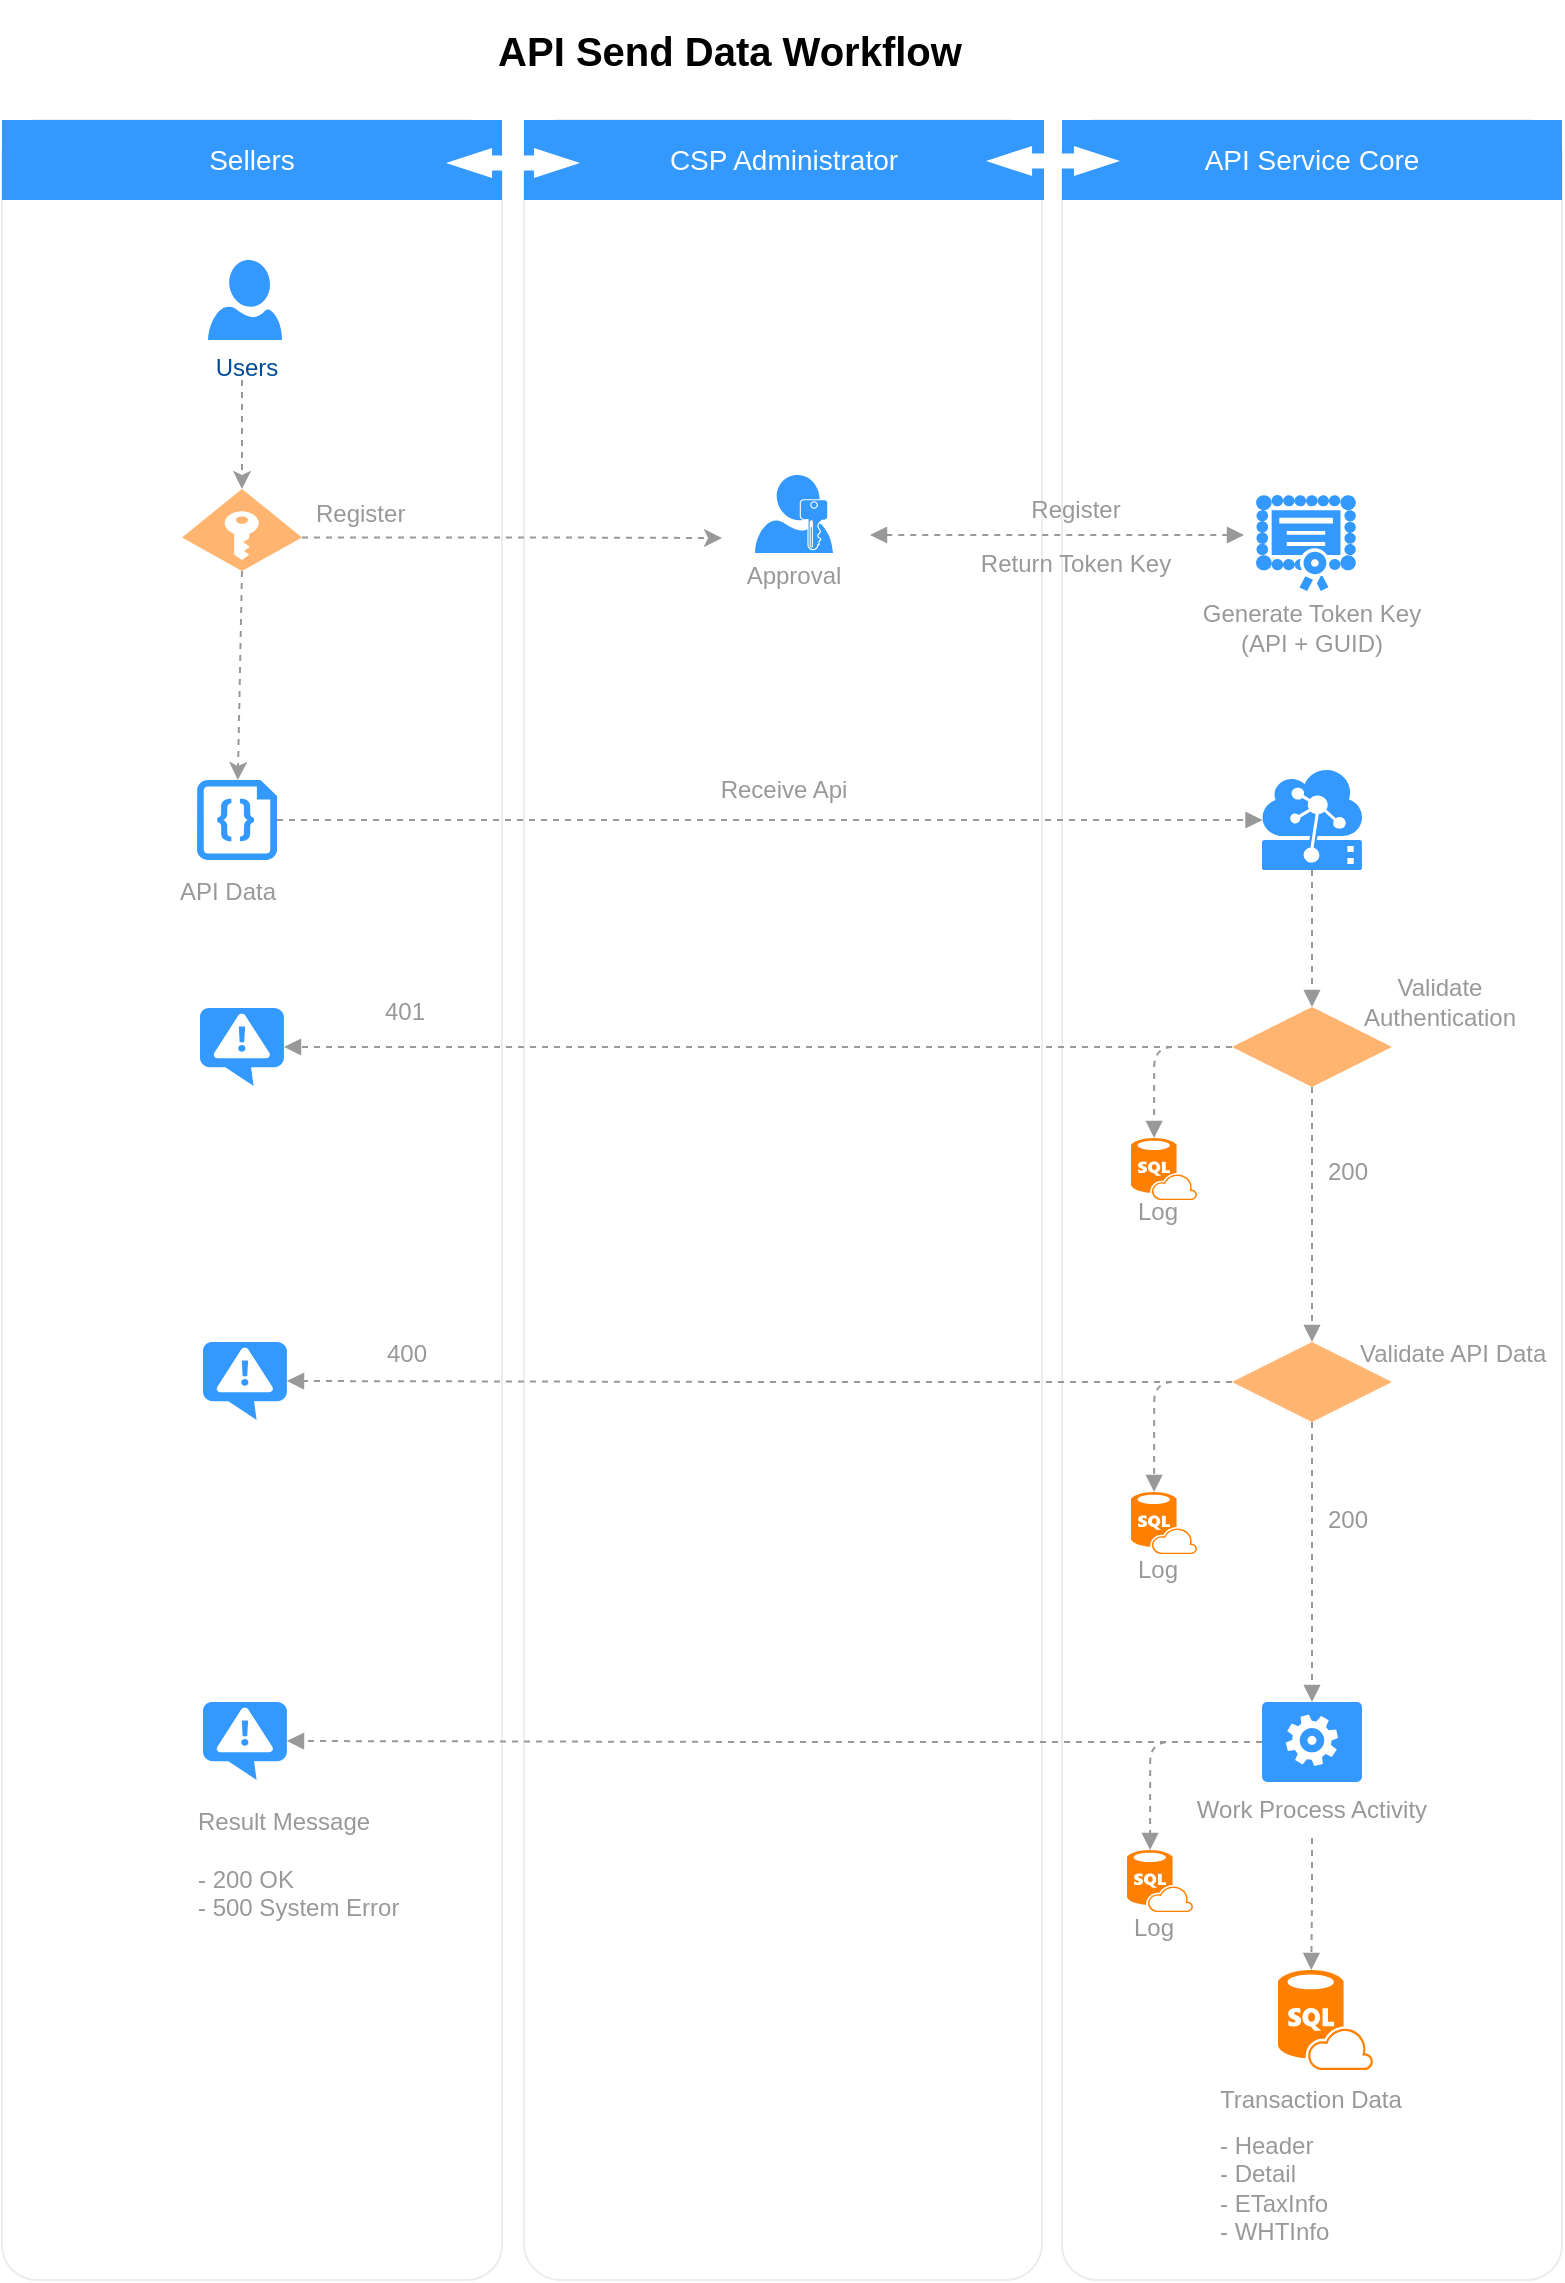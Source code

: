 <mxfile version="10.8.0" type="github"><diagram id="6a731a19-8d31-9384-78a2-239565b7b9f0" name="Page-1"><mxGraphModel dx="1220" dy="679" grid="1" gridSize="10" guides="1" tooltips="1" connect="1" arrows="1" fold="1" page="1" pageScale="1" pageWidth="827" pageHeight="1169" background="none" math="0" shadow="0"><root><mxCell id="0"/><mxCell id="1" parent="0"/><mxCell id="pVFT1OBpVd0IRvM2oaVA-2114" value="" style="rounded=1;whiteSpace=wrap;html=1;strokeColor=#E6E6E6;strokeWidth=1;fillColor=#FFFFFF;fontFamily=Helvetica;fontSize=14;fontColor=#FFB366;opacity=75;verticalAlign=top;fontStyle=1;arcSize=7;" vertex="1" parent="1"><mxGeometry x="560" y="80" width="250" height="1080" as="geometry"/></mxCell><mxCell id="pVFT1OBpVd0IRvM2oaVA-2113" value="" style="rounded=1;whiteSpace=wrap;html=1;strokeColor=#E6E6E6;strokeWidth=1;fillColor=#FFFFFF;fontFamily=Helvetica;fontSize=14;fontColor=#FFB366;opacity=75;verticalAlign=top;fontStyle=1;arcSize=7;" vertex="1" parent="1"><mxGeometry x="291" y="80" width="259" height="1080" as="geometry"/></mxCell><mxCell id="pVFT1OBpVd0IRvM2oaVA-2112" value="" style="rounded=1;whiteSpace=wrap;html=1;strokeColor=#E6E6E6;strokeWidth=1;fillColor=#FFFFFF;fontFamily=Helvetica;fontSize=14;fontColor=#FFB366;opacity=75;verticalAlign=top;fontStyle=1;arcSize=7;" vertex="1" parent="1"><mxGeometry x="30" y="80" width="250" height="1080" as="geometry"/></mxCell><mxCell id="2025" value="Sellers" style="whiteSpace=wrap;html=1;dashed=1;strokeColor=none;strokeWidth=2;fillColor=#3399FF;fontFamily=Helvetica;fontSize=14;fontColor=#FFFFFF;fontStyle=0" parent="1" vertex="1"><mxGeometry x="30" y="80" width="250" height="40" as="geometry"/></mxCell><mxCell id="2026" value="CSP Administrator" style="whiteSpace=wrap;html=1;dashed=1;strokeColor=none;strokeWidth=2;fillColor=#3399FF;fontFamily=Helvetica;fontSize=14;fontColor=#FFFFFF;fontStyle=0" parent="1" vertex="1"><mxGeometry x="291" y="80" width="260" height="40" as="geometry"/></mxCell><mxCell id="2027" value="API Service Core" style="whiteSpace=wrap;html=1;dashed=1;strokeColor=none;strokeWidth=2;fillColor=#3399FF;fontFamily=Helvetica;fontSize=14;fontColor=#FFFFFF;fontStyle=0" parent="1" vertex="1"><mxGeometry x="560" y="80" width="250" height="40" as="geometry"/></mxCell><mxCell id="2032" value="" style="shape=mxgraph.arrows.two_way_arrow_horizontal;html=1;verticalLabelPosition=bottom;verticalAlign=top;strokeWidth=2;strokeColor=none;dashed=1;fillColor=#FFFFFF;fontFamily=Verdana;fontSize=12;fontColor=#00BEF2" parent="1" vertex="1"><mxGeometry x="522" y="93" width="67" height="15" as="geometry"/></mxCell><mxCell id="2041" value="Users" style="verticalLabelPosition=bottom;html=1;verticalAlign=top;strokeColor=none;fillColor=#3399FF;shape=mxgraph.azure.user;dashed=1;fontSize=12;fontColor=#004C99" parent="1" vertex="1"><mxGeometry x="133" y="150" width="37" height="40" as="geometry"/></mxCell><mxCell id="pVFT1OBpVd0IRvM2oaVA-2085" value="API Send Data Workflow" style="text;html=1;strokeColor=none;fillColor=none;align=center;verticalAlign=middle;whiteSpace=wrap;rounded=0;fontStyle=1;fontSize=20;" vertex="1" parent="1"><mxGeometry x="263.5" y="20" width="260" height="50" as="geometry"/></mxCell><mxCell id="pVFT1OBpVd0IRvM2oaVA-2087" value="" style="shape=mxgraph.arrows.two_way_arrow_horizontal;html=1;verticalLabelPosition=bottom;verticalAlign=top;strokeWidth=2;strokeColor=none;dashed=1;fillColor=#FFFFFF;fontFamily=Verdana;fontSize=12;fontColor=#00BEF2" vertex="1" parent="1"><mxGeometry x="252" y="94" width="67" height="15" as="geometry"/></mxCell><mxCell id="pVFT1OBpVd0IRvM2oaVA-2097" style="edgeStyle=orthogonalEdgeStyle;rounded=0;orthogonalLoop=1;jettySize=auto;html=1;exitX=1;exitY=0.59;exitDx=0;exitDy=0;exitPerimeter=0;fontSize=14;strokeColor=#999999;dashed=1;" edge="1" parent="1" source="pVFT1OBpVd0IRvM2oaVA-2092"><mxGeometry relative="1" as="geometry"><mxPoint x="390" y="289" as="targetPoint"/></mxGeometry></mxCell><mxCell id="pVFT1OBpVd0IRvM2oaVA-2092" value="" style="shadow=0;dashed=0;html=1;strokeColor=none;fillColor=#FFB570;labelPosition=center;verticalLabelPosition=bottom;verticalAlign=top;align=center;shape=mxgraph.azure.access_control;pointerEvents=1;fontSize=14;" vertex="1" parent="1"><mxGeometry x="120" y="264.5" width="60" height="41" as="geometry"/></mxCell><mxCell id="pVFT1OBpVd0IRvM2oaVA-2096" value="" style="group" vertex="1" connectable="0" parent="1"><mxGeometry x="366" y="257.5" width="120" height="60.5" as="geometry"/></mxCell><mxCell id="pVFT1OBpVd0IRvM2oaVA-2094" value="" style="pointerEvents=1;shadow=0;dashed=0;html=1;strokeColor=none;labelPosition=center;verticalLabelPosition=bottom;verticalAlign=top;align=center;shape=mxgraph.mscae.enterprise.user_permissions;fillColor=#3399FF;fontSize=14;" vertex="1" parent="pVFT1OBpVd0IRvM2oaVA-2096"><mxGeometry x="40.5" width="39" height="39" as="geometry"/></mxCell><mxCell id="pVFT1OBpVd0IRvM2oaVA-2095" value="&lt;font color=&quot;#999999&quot; style=&quot;font-size: 12px&quot;&gt;Approval&lt;/font&gt;" style="text;html=1;strokeColor=none;fillColor=none;align=center;verticalAlign=middle;whiteSpace=wrap;rounded=0;fontSize=12;" vertex="1" parent="pVFT1OBpVd0IRvM2oaVA-2096"><mxGeometry y="40.5" width="120" height="20" as="geometry"/></mxCell><mxCell id="pVFT1OBpVd0IRvM2oaVA-2098" style="edgeStyle=orthogonalEdgeStyle;rounded=0;orthogonalLoop=1;jettySize=auto;html=1;entryX=0;entryY=0.45;entryDx=0;entryDy=0;entryPerimeter=0;strokeColor=#999999;fontSize=14;endArrow=block;endFill=1;startArrow=block;startFill=1;dashed=1;" edge="1" parent="1"><mxGeometry relative="1" as="geometry"><mxPoint x="464" y="287.5" as="sourcePoint"/><mxPoint x="651" y="287.5" as="targetPoint"/></mxGeometry></mxCell><mxCell id="pVFT1OBpVd0IRvM2oaVA-2102" value="Return Token Key" style="text;html=1;strokeColor=none;fillColor=none;align=center;verticalAlign=middle;whiteSpace=wrap;rounded=0;fontSize=12;fontColor=#999999;" vertex="1" parent="1"><mxGeometry x="510" y="291.5" width="114" height="20" as="geometry"/></mxCell><mxCell id="pVFT1OBpVd0IRvM2oaVA-2105" value="Register" style="text;html=1;strokeColor=none;fillColor=none;align=center;verticalAlign=middle;whiteSpace=wrap;rounded=0;fontSize=12;fontColor=#999999;" vertex="1" parent="1"><mxGeometry x="510" y="264.5" width="114" height="20" as="geometry"/></mxCell><mxCell id="pVFT1OBpVd0IRvM2oaVA-2107" value="" style="group" vertex="1" connectable="0" parent="1"><mxGeometry x="628" y="267.5" width="114" height="81" as="geometry"/></mxCell><mxCell id="pVFT1OBpVd0IRvM2oaVA-2093" value="" style="pointerEvents=1;shadow=0;dashed=0;html=1;strokeColor=none;labelPosition=center;verticalLabelPosition=bottom;verticalAlign=top;align=center;shape=mxgraph.mscae.intune.inventory_license;fillColor=#3399FF;fontSize=14;" vertex="1" parent="pVFT1OBpVd0IRvM2oaVA-2107"><mxGeometry x="29" width="50" height="48" as="geometry"/></mxCell><mxCell id="pVFT1OBpVd0IRvM2oaVA-2106" value="Generate Token Key&lt;br&gt;(API + GUID)&lt;br&gt;" style="text;html=1;strokeColor=none;fillColor=none;align=center;verticalAlign=middle;whiteSpace=wrap;rounded=0;fontSize=12;fontColor=#999999;" vertex="1" parent="pVFT1OBpVd0IRvM2oaVA-2107"><mxGeometry y="51" width="114" height="30" as="geometry"/></mxCell><mxCell id="pVFT1OBpVd0IRvM2oaVA-2108" value="Register" style="text;html=1;strokeColor=none;fillColor=none;align=left;verticalAlign=middle;whiteSpace=wrap;rounded=0;fontSize=12;fontColor=#999999;" vertex="1" parent="1"><mxGeometry x="185" y="267" width="114" height="20" as="geometry"/></mxCell><mxCell id="pVFT1OBpVd0IRvM2oaVA-2111" value="" style="endArrow=classic;html=1;strokeColor=#999999;fontSize=12;fontColor=#999999;entryX=0.5;entryY=0;entryDx=0;entryDy=0;entryPerimeter=0;dashed=1;" edge="1" parent="1" target="pVFT1OBpVd0IRvM2oaVA-2092"><mxGeometry width="50" height="50" relative="1" as="geometry"><mxPoint x="150" y="210" as="sourcePoint"/><mxPoint x="120" y="460" as="targetPoint"/></mxGeometry></mxCell><mxCell id="pVFT1OBpVd0IRvM2oaVA-2116" value="" style="endArrow=classic;html=1;strokeColor=#999999;fontSize=12;fontColor=#999999;exitX=0.5;exitY=1;exitDx=0;exitDy=0;exitPerimeter=0;dashed=1;" edge="1" parent="1" source="pVFT1OBpVd0IRvM2oaVA-2092" target="pVFT1OBpVd0IRvM2oaVA-2115"><mxGeometry width="50" height="50" relative="1" as="geometry"><mxPoint x="150" y="570" as="sourcePoint"/><mxPoint x="200" y="520" as="targetPoint"/></mxGeometry></mxCell><mxCell id="pVFT1OBpVd0IRvM2oaVA-2117" value="" style="group" vertex="1" connectable="0" parent="1"><mxGeometry x="116.5" y="390" width="67" height="86" as="geometry"/></mxCell><mxCell id="pVFT1OBpVd0IRvM2oaVA-2109" value="API Data" style="text;html=1;strokeColor=none;fillColor=none;align=left;verticalAlign=middle;whiteSpace=wrap;rounded=0;fontSize=12;fontColor=#999999;rotation=0;" vertex="1" parent="pVFT1OBpVd0IRvM2oaVA-2117"><mxGeometry y="66" width="67" height="20" as="geometry"/></mxCell><mxCell id="pVFT1OBpVd0IRvM2oaVA-2115" value="" style="verticalLabelPosition=bottom;html=1;verticalAlign=top;align=center;strokeColor=none;fillColor=#3399FF;shape=mxgraph.azure.code_file;pointerEvents=1;fontSize=12;fontColor=#999999;" vertex="1" parent="pVFT1OBpVd0IRvM2oaVA-2117"><mxGeometry x="11" y="20" width="40" height="40" as="geometry"/></mxCell><mxCell id="pVFT1OBpVd0IRvM2oaVA-2123" style="edgeStyle=orthogonalEdgeStyle;rounded=0;orthogonalLoop=1;jettySize=auto;html=1;exitX=0.5;exitY=1;exitDx=0;exitDy=0;exitPerimeter=0;entryX=0.5;entryY=0;entryDx=0;entryDy=0;startArrow=none;startFill=0;endArrow=block;endFill=1;strokeColor=#999999;fontSize=12;fontColor=#999999;dashed=1;" edge="1" parent="1" source="pVFT1OBpVd0IRvM2oaVA-2118" target="pVFT1OBpVd0IRvM2oaVA-2122"><mxGeometry relative="1" as="geometry"/></mxCell><mxCell id="pVFT1OBpVd0IRvM2oaVA-2118" value="" style="shadow=0;dashed=0;html=1;strokeColor=none;labelPosition=center;verticalLabelPosition=bottom;verticalAlign=top;align=center;shape=mxgraph.mscae.cloud.iot_edge;fillColor=#3399FF;pointerEvents=1;fontSize=12;fontColor=#999999;" vertex="1" parent="1"><mxGeometry x="660" y="405" width="50" height="50" as="geometry"/></mxCell><mxCell id="pVFT1OBpVd0IRvM2oaVA-2120" style="edgeStyle=orthogonalEdgeStyle;rounded=1;orthogonalLoop=1;jettySize=auto;html=1;exitX=1;exitY=0.5;exitDx=0;exitDy=0;exitPerimeter=0;entryX=0.005;entryY=0.5;entryDx=0;entryDy=0;entryPerimeter=0;startArrow=none;startFill=0;endArrow=block;endFill=1;strokeColor=#999999;fontSize=12;fontColor=#999999;dashed=1;" edge="1" parent="1" source="pVFT1OBpVd0IRvM2oaVA-2115" target="pVFT1OBpVd0IRvM2oaVA-2118"><mxGeometry relative="1" as="geometry"/></mxCell><mxCell id="pVFT1OBpVd0IRvM2oaVA-2121" value="Receive Api" style="text;html=1;strokeColor=none;fillColor=none;align=center;verticalAlign=middle;whiteSpace=wrap;rounded=0;fontSize=12;fontColor=#999999;" vertex="1" parent="1"><mxGeometry x="363.5" y="405" width="114" height="20" as="geometry"/></mxCell><mxCell id="pVFT1OBpVd0IRvM2oaVA-2127" style="edgeStyle=orthogonalEdgeStyle;rounded=1;orthogonalLoop=1;jettySize=auto;html=1;exitX=0;exitY=0.5;exitDx=0;exitDy=0;entryX=1;entryY=0.5;entryDx=0;entryDy=0;entryPerimeter=0;startArrow=none;startFill=0;endArrow=block;endFill=1;strokeColor=#999999;fontSize=12;fontColor=#999999;dashed=1;" edge="1" parent="1" source="pVFT1OBpVd0IRvM2oaVA-2122" target="pVFT1OBpVd0IRvM2oaVA-2141"><mxGeometry relative="1" as="geometry"><mxPoint x="161" y="532" as="targetPoint"/></mxGeometry></mxCell><mxCell id="pVFT1OBpVd0IRvM2oaVA-2129" style="edgeStyle=orthogonalEdgeStyle;rounded=0;orthogonalLoop=1;jettySize=auto;html=1;exitX=0.5;exitY=1;exitDx=0;exitDy=0;entryX=0.5;entryY=0;entryDx=0;entryDy=0;startArrow=none;startFill=0;endArrow=block;endFill=1;strokeColor=#999999;fontSize=12;fontColor=#999999;dashed=1;" edge="1" parent="1" source="pVFT1OBpVd0IRvM2oaVA-2122" target="pVFT1OBpVd0IRvM2oaVA-2133"><mxGeometry relative="1" as="geometry"/></mxCell><mxCell id="pVFT1OBpVd0IRvM2oaVA-2171" style="edgeStyle=orthogonalEdgeStyle;rounded=1;orthogonalLoop=1;jettySize=auto;html=1;exitX=0;exitY=0.5;exitDx=0;exitDy=0;entryX=0.35;entryY=0;entryDx=0;entryDy=0;entryPerimeter=0;dashed=1;startArrow=none;startFill=0;endArrow=block;endFill=1;strokeColor=#999999;fontSize=12;fontColor=#999999;" edge="1" parent="1" source="pVFT1OBpVd0IRvM2oaVA-2122" target="pVFT1OBpVd0IRvM2oaVA-2157"><mxGeometry relative="1" as="geometry"/></mxCell><mxCell id="pVFT1OBpVd0IRvM2oaVA-2122" value="" style="rhombus;whiteSpace=wrap;html=1;strokeColor=none;strokeWidth=1;fillColor=#FFB570;fontSize=12;fontColor=#999999;align=left;" vertex="1" parent="1"><mxGeometry x="645" y="523.5" width="80" height="40" as="geometry"/></mxCell><mxCell id="pVFT1OBpVd0IRvM2oaVA-2124" value="401" style="text;html=1;strokeColor=none;fillColor=none;align=center;verticalAlign=middle;whiteSpace=wrap;rounded=0;fontSize=12;fontColor=#999999;" vertex="1" parent="1"><mxGeometry x="205.5" y="516" width="51" height="20" as="geometry"/></mxCell><mxCell id="pVFT1OBpVd0IRvM2oaVA-2125" value="200" style="text;html=1;strokeColor=none;fillColor=none;align=left;verticalAlign=middle;whiteSpace=wrap;rounded=0;fontSize=12;fontColor=#999999;" vertex="1" parent="1"><mxGeometry x="691" y="596" width="64" height="20" as="geometry"/></mxCell><mxCell id="pVFT1OBpVd0IRvM2oaVA-2130" value="Validate Authentication" style="text;html=1;strokeColor=none;fillColor=none;align=center;verticalAlign=middle;whiteSpace=wrap;rounded=0;fontSize=12;fontColor=#999999;" vertex="1" parent="1"><mxGeometry x="692" y="506" width="114" height="29" as="geometry"/></mxCell><mxCell id="pVFT1OBpVd0IRvM2oaVA-2131" value="Validate API Data" style="text;html=1;strokeColor=none;fillColor=none;align=left;verticalAlign=middle;whiteSpace=wrap;rounded=0;fontSize=12;fontColor=#999999;" vertex="1" parent="1"><mxGeometry x="707" y="682" width="103" height="29" as="geometry"/></mxCell><mxCell id="pVFT1OBpVd0IRvM2oaVA-2137" style="edgeStyle=orthogonalEdgeStyle;rounded=1;orthogonalLoop=1;jettySize=auto;html=1;exitX=0;exitY=0.5;exitDx=0;exitDy=0;entryX=1;entryY=0.5;entryDx=0;entryDy=0;entryPerimeter=0;startArrow=none;startFill=0;endArrow=block;endFill=1;strokeColor=#999999;fontSize=12;fontColor=#999999;dashed=1;" edge="1" parent="1" source="pVFT1OBpVd0IRvM2oaVA-2133" target="pVFT1OBpVd0IRvM2oaVA-2143"><mxGeometry relative="1" as="geometry"><mxPoint x="165" y="646" as="targetPoint"/></mxGeometry></mxCell><mxCell id="pVFT1OBpVd0IRvM2oaVA-2140" style="edgeStyle=orthogonalEdgeStyle;rounded=0;orthogonalLoop=1;jettySize=auto;html=1;exitX=0.5;exitY=1;exitDx=0;exitDy=0;entryX=0.5;entryY=0;entryDx=0;entryDy=0;entryPerimeter=0;startArrow=none;startFill=0;endArrow=block;endFill=1;strokeColor=#999999;fontSize=12;fontColor=#999999;dashed=1;" edge="1" parent="1" source="pVFT1OBpVd0IRvM2oaVA-2133" target="pVFT1OBpVd0IRvM2oaVA-2128"><mxGeometry relative="1" as="geometry"/></mxCell><mxCell id="pVFT1OBpVd0IRvM2oaVA-2170" style="edgeStyle=orthogonalEdgeStyle;rounded=1;orthogonalLoop=1;jettySize=auto;html=1;exitX=0;exitY=0.5;exitDx=0;exitDy=0;entryX=0.35;entryY=0;entryDx=0;entryDy=0;entryPerimeter=0;dashed=1;startArrow=none;startFill=0;endArrow=block;endFill=1;strokeColor=#999999;fontSize=12;fontColor=#999999;" edge="1" parent="1" source="pVFT1OBpVd0IRvM2oaVA-2133" target="pVFT1OBpVd0IRvM2oaVA-2165"><mxGeometry relative="1" as="geometry"/></mxCell><mxCell id="pVFT1OBpVd0IRvM2oaVA-2133" value="" style="rhombus;whiteSpace=wrap;html=1;strokeColor=none;strokeWidth=1;fillColor=#FFB570;fontSize=12;fontColor=#999999;align=left;" vertex="1" parent="1"><mxGeometry x="645" y="691" width="80" height="40" as="geometry"/></mxCell><mxCell id="pVFT1OBpVd0IRvM2oaVA-2138" value="400" style="text;html=1;strokeColor=none;fillColor=none;align=center;verticalAlign=middle;whiteSpace=wrap;rounded=0;fontSize=12;fontColor=#999999;" vertex="1" parent="1"><mxGeometry x="206.5" y="686.5" width="51" height="20" as="geometry"/></mxCell><mxCell id="pVFT1OBpVd0IRvM2oaVA-2139" value="200" style="text;html=1;strokeColor=none;fillColor=none;align=left;verticalAlign=middle;whiteSpace=wrap;rounded=0;fontSize=12;fontColor=#999999;" vertex="1" parent="1"><mxGeometry x="691" y="770" width="64" height="20" as="geometry"/></mxCell><mxCell id="pVFT1OBpVd0IRvM2oaVA-2141" value="" style="verticalLabelPosition=bottom;html=1;verticalAlign=top;align=center;strokeColor=none;fillColor=#3399FF;shape=mxgraph.azure.notification_topic;fontSize=12;fontColor=#999999;" vertex="1" parent="1"><mxGeometry x="129" y="524" width="42" height="39" as="geometry"/></mxCell><mxCell id="pVFT1OBpVd0IRvM2oaVA-2143" value="" style="verticalLabelPosition=bottom;html=1;verticalAlign=top;align=center;strokeColor=none;fillColor=#3399FF;shape=mxgraph.azure.notification_topic;fontSize=12;fontColor=#999999;" vertex="1" parent="1"><mxGeometry x="130.5" y="691" width="42" height="39" as="geometry"/></mxCell><mxCell id="pVFT1OBpVd0IRvM2oaVA-2151" value="" style="group" vertex="1" connectable="0" parent="1"><mxGeometry x="570" y="869" width="230" height="70" as="geometry"/></mxCell><mxCell id="pVFT1OBpVd0IRvM2oaVA-2128" value="" style="verticalLabelPosition=bottom;html=1;verticalAlign=top;align=center;strokeColor=none;fillColor=#3399FF;shape=mxgraph.azure.worker_role;fontSize=12;fontColor=#999999;" vertex="1" parent="pVFT1OBpVd0IRvM2oaVA-2151"><mxGeometry x="90" y="2" width="50" height="40" as="geometry"/></mxCell><mxCell id="pVFT1OBpVd0IRvM2oaVA-2132" value="Work Process Activity" style="text;html=1;strokeColor=none;fillColor=none;align=center;verticalAlign=middle;whiteSpace=wrap;rounded=0;fontSize=12;fontColor=#999999;" vertex="1" parent="pVFT1OBpVd0IRvM2oaVA-2151"><mxGeometry y="41" width="230" height="29" as="geometry"/></mxCell><mxCell id="pVFT1OBpVd0IRvM2oaVA-2153" value="" style="group" vertex="1" connectable="0" parent="1"><mxGeometry x="637" y="1005" width="108" height="139" as="geometry"/></mxCell><mxCell id="pVFT1OBpVd0IRvM2oaVA-2150" value="" style="group" vertex="1" connectable="0" parent="pVFT1OBpVd0IRvM2oaVA-2153"><mxGeometry width="108" height="79" as="geometry"/></mxCell><mxCell id="pVFT1OBpVd0IRvM2oaVA-2148" value="Transaction Data" style="text;html=1;strokeColor=none;fillColor=none;align=left;verticalAlign=middle;whiteSpace=wrap;rounded=0;fontSize=12;fontColor=#999999;" vertex="1" parent="pVFT1OBpVd0IRvM2oaVA-2150"><mxGeometry y="50" width="108" height="29" as="geometry"/></mxCell><mxCell id="pVFT1OBpVd0IRvM2oaVA-2149" value="" style="verticalLabelPosition=bottom;html=1;verticalAlign=top;align=center;strokeColor=none;fillColor=#FF8000;shape=mxgraph.azure.sql_database_sql_azure;fontSize=12;fontColor=#999999;" vertex="1" parent="pVFT1OBpVd0IRvM2oaVA-2150"><mxGeometry x="31" width="47.5" height="50" as="geometry"/></mxCell><mxCell id="pVFT1OBpVd0IRvM2oaVA-2152" value="- Header&lt;br&gt;- Detail&lt;br&gt;- ETaxInfo&lt;br&gt;- WHTInfo&lt;br&gt;" style="text;html=1;strokeColor=none;fillColor=none;align=left;verticalAlign=middle;whiteSpace=wrap;rounded=0;fontSize=12;fontColor=#999999;" vertex="1" parent="pVFT1OBpVd0IRvM2oaVA-2153"><mxGeometry y="79" width="103" height="60" as="geometry"/></mxCell><mxCell id="pVFT1OBpVd0IRvM2oaVA-2161" value="" style="group" vertex="1" connectable="0" parent="1"><mxGeometry x="586" y="562" width="40" height="53.5" as="geometry"/></mxCell><mxCell id="pVFT1OBpVd0IRvM2oaVA-2156" value="Log" style="text;html=1;strokeColor=none;fillColor=none;align=center;verticalAlign=middle;whiteSpace=wrap;rounded=0;fontSize=12;fontColor=#999999;" vertex="1" parent="pVFT1OBpVd0IRvM2oaVA-2161"><mxGeometry x="1.5" y="49.5" width="40" height="29" as="geometry"/></mxCell><mxCell id="pVFT1OBpVd0IRvM2oaVA-2157" value="" style="verticalLabelPosition=bottom;html=1;verticalAlign=top;align=center;strokeColor=none;fillColor=#FF8000;shape=mxgraph.azure.sql_database_sql_azure;fontSize=12;fontColor=#999999;" vertex="1" parent="pVFT1OBpVd0IRvM2oaVA-2161"><mxGeometry x="8.5" y="27" width="33" height="31" as="geometry"/></mxCell><mxCell id="pVFT1OBpVd0IRvM2oaVA-2163" value="" style="group" vertex="1" connectable="0" parent="1"><mxGeometry x="587.5" y="766" width="40" height="53.5" as="geometry"/></mxCell><mxCell id="pVFT1OBpVd0IRvM2oaVA-2164" value="Log" style="text;html=1;strokeColor=none;fillColor=none;align=center;verticalAlign=middle;whiteSpace=wrap;rounded=0;fontSize=12;fontColor=#999999;" vertex="1" parent="pVFT1OBpVd0IRvM2oaVA-2163"><mxGeometry y="24.5" width="40" height="29" as="geometry"/></mxCell><mxCell id="pVFT1OBpVd0IRvM2oaVA-2165" value="" style="verticalLabelPosition=bottom;html=1;verticalAlign=top;align=center;strokeColor=none;fillColor=#FF8000;shape=mxgraph.azure.sql_database_sql_azure;fontSize=12;fontColor=#999999;" vertex="1" parent="pVFT1OBpVd0IRvM2oaVA-2163"><mxGeometry x="7" width="33" height="31" as="geometry"/></mxCell><mxCell id="pVFT1OBpVd0IRvM2oaVA-2166" style="edgeStyle=orthogonalEdgeStyle;rounded=1;orthogonalLoop=1;jettySize=auto;html=1;exitX=0.5;exitY=1;exitDx=0;exitDy=0;entryX=0.35;entryY=0;entryDx=0;entryDy=0;entryPerimeter=0;dashed=1;startArrow=none;startFill=0;endArrow=block;endFill=1;strokeColor=#999999;fontSize=12;fontColor=#999999;" edge="1" parent="1" source="pVFT1OBpVd0IRvM2oaVA-2132" target="pVFT1OBpVd0IRvM2oaVA-2149"><mxGeometry relative="1" as="geometry"/></mxCell><mxCell id="pVFT1OBpVd0IRvM2oaVA-2172" value="" style="verticalLabelPosition=bottom;html=1;verticalAlign=top;align=center;strokeColor=none;fillColor=#3399FF;shape=mxgraph.azure.notification_topic;fontSize=12;fontColor=#999999;" vertex="1" parent="1"><mxGeometry x="130.5" y="871" width="42" height="39" as="geometry"/></mxCell><mxCell id="pVFT1OBpVd0IRvM2oaVA-2173" style="edgeStyle=orthogonalEdgeStyle;rounded=1;orthogonalLoop=1;jettySize=auto;html=1;exitX=0;exitY=0.5;exitDx=0;exitDy=0;exitPerimeter=0;entryX=1;entryY=0.5;entryDx=0;entryDy=0;entryPerimeter=0;dashed=1;startArrow=none;startFill=0;endArrow=block;endFill=1;strokeColor=#999999;fontSize=12;fontColor=#999999;" edge="1" parent="1" source="pVFT1OBpVd0IRvM2oaVA-2128" target="pVFT1OBpVd0IRvM2oaVA-2172"><mxGeometry relative="1" as="geometry"/></mxCell><mxCell id="pVFT1OBpVd0IRvM2oaVA-2174" value="" style="group" vertex="1" connectable="0" parent="1"><mxGeometry x="597.5" y="776" width="40" height="53.5" as="geometry"/></mxCell><mxCell id="pVFT1OBpVd0IRvM2oaVA-2175" value="Log" style="text;html=1;strokeColor=none;fillColor=none;align=center;verticalAlign=middle;whiteSpace=wrap;rounded=0;fontSize=12;fontColor=#999999;" vertex="1" parent="pVFT1OBpVd0IRvM2oaVA-2174"><mxGeometry x="-12" y="193.5" width="40" height="29" as="geometry"/></mxCell><mxCell id="pVFT1OBpVd0IRvM2oaVA-2176" value="" style="verticalLabelPosition=bottom;html=1;verticalAlign=top;align=center;strokeColor=none;fillColor=#FF8000;shape=mxgraph.azure.sql_database_sql_azure;fontSize=12;fontColor=#999999;" vertex="1" parent="pVFT1OBpVd0IRvM2oaVA-2174"><mxGeometry x="-5" y="169" width="33" height="31" as="geometry"/></mxCell><mxCell id="pVFT1OBpVd0IRvM2oaVA-2177" style="edgeStyle=orthogonalEdgeStyle;rounded=1;orthogonalLoop=1;jettySize=auto;html=1;exitX=0;exitY=0.5;exitDx=0;exitDy=0;exitPerimeter=0;entryX=0.35;entryY=0;entryDx=0;entryDy=0;entryPerimeter=0;dashed=1;startArrow=none;startFill=0;endArrow=block;endFill=1;strokeColor=#999999;fontSize=12;fontColor=#999999;" edge="1" parent="1" source="pVFT1OBpVd0IRvM2oaVA-2128" target="pVFT1OBpVd0IRvM2oaVA-2176"><mxGeometry relative="1" as="geometry"/></mxCell><mxCell id="pVFT1OBpVd0IRvM2oaVA-2178" value="Result Message&lt;br&gt;&lt;br&gt;- 200 OK&lt;br&gt;- 500 System Error&lt;br&gt;" style="text;html=1;strokeColor=none;fillColor=none;align=left;verticalAlign=middle;whiteSpace=wrap;rounded=0;fontSize=12;fontColor=#999999;" vertex="1" parent="1"><mxGeometry x="126" y="904" width="126" height="96" as="geometry"/></mxCell></root></mxGraphModel></diagram></mxfile>